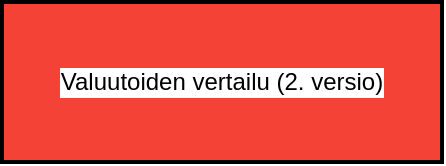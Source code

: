 <?xml version="1.0" encoding="UTF-8"?>
<mxfile>
  <diagram name="Page-1">
    <mxGraphModel dx="954" dy="478" grid="1" gridsize="10" guides="1" tooltips="1" connect="1" arrows="1" fold="1" page="1" pageScale="1" pageWidth="827" pageHeight="1169" math="0" shadow="0">
      <root>
        <mxCell id="0" value="Page-1" style="group" vertex="1" connectable="0">
          <mxGeometry x="0" y="0" width="827" height="1169" as="geometry"/>
        </mxCell>
        <mxCell id="1" value="" style="group" vertex="1" connectable="0">
          <mxGeometry width="827" height="1169" as="geometry"/>
        </mxCell>
        <mxCell id="2" value="Käyttötunnuksen valinta" style="rounded=1;whiteSpace=wrap;html=1;fillColor=#4CAF50;strokeColor=#000000;labelBackgroundColor=#ffffff;align=center;verticalAlign=middle;dashed=0;glassy=0;shadow=0;rounded=0;whiteSpace=wrap;html=1;strokeWidth=2;" vertex="1" connectable="1">
          <mxGeometry x="40" y="40" width="220" height="80" as="geometry"/>
        </mxCell>
        <mxCell id="3" value="Valuutan valinta (1. versio)" style="rounded=1;whiteSpace=wrap;html=1;fillColor=#4CAF50;strokeColor=#000000;labelBackgroundColor=#ffffff;align=center;verticalAlign=middle;dashed=0;glassy=0;shadow=0;rounded=0;whiteSpace=wrap;html=1;strokeWidth=2;" vertex="1" connectable="1">
          <mxGeometry x="40" y="140" width="220" height="80" as="geometry"/>
        </mxCell>
        <mxCell id="4" value="Valuutoiden vertailu (2. versio)" style="rounded=1;whiteSpace=wrap;html=1;fillColor=#F44336;strokeColor=#000000;labelBackgroundColor=#ffffff;align=center;verticalAlign=middle;dashed=0;glassy=0;shadow=0;rounded=0;whiteSpace=wrap;html=1;strokeWidth=2;" vertex="1" connectable="1">
          <mxGeometry x="40" y="240" width="220" height="80" as="geometry"/>
        </mxCell>
        <mxCell id="5" value="Euron arvo (tallennus & tarkistus)" style="rounded=1;whiteSpace=wrap;html=1;fillColor=#F44336;strokeColor=#000000;labelBackgroundColor=#ffffff;align=center;verticalAlign=middle;dashed=0;glassy=0;shadow=0;rounded=0;whiteSpace=wrap;html=1;strokeWidth=2;" vertex="1" connectable="1">
          <mxGeometry x="40" y="340" width="220" height="80" as="geometry"/>
        </mxCell>
        <mxCell id="6" value="Näytä valuutan arvo" style="rounded=1;whiteSpace=wrap;html=1;fillColor=#4CAF50;strokeColor=#000000;labelBackgroundColor=#ffffff;align=center;verticalAlign=middle;dashed=0;glassy=0;shadow=0;rounded=0;whiteSpace=wrap;html=1;strokeWidth=2;" vertex="1" connectable="1">
          <mxGeometry x="40" y="440" width="220" height="80" as="geometry"/>
        </mxCell>
        <mxCell id="7" value="Vaihda valuuttaa" style="rounded=1;whiteSpace=wrap;html=1;fillColor=#F44336;strokeColor=#000000;labelBackgroundColor=#ffffff;align=center;verticalAlign=middle;dashed=0;glassy=0;shadow=0;rounded=0;whiteSpace=wrap;html=1;strokeWidth=2;" vertex="1" connectable="1">
          <mxGeometry x="40" y="540" width="220" height="80" as="geometry"/>
        </mxCell>
        <mxCell id="8" value="Valuutoiden yhteenveto" style="rounded=1;whiteSpace=wrap;html=1;fillColor=#F44336;strokeColor=#000000;labelBackgroundColor=#ffffff;align=center;verticalAlign=middle;dashed=0;glassy=0;shadow=0;rounded=0;whiteSpace=wrap;html=1;strokeWidth=2;" vertex="1" connectable="1">
          <mxGeometry x="300" y="40" width="220" height="80" as="geometry"/>
        </mxCell>
        <mxCell id="9" value="Valuutoiden arvo tallennetaan & tarkistetaan" style="rounded=1;whiteSpace=wrap;html=1;fillColor=#4CAF50;strokeColor=#000000;labelBackgroundColor=#ffffff;align=center;verticalAlign=middle;dashed=0;glassy=0;shadow=0;rounded=0;whiteSpace=wrap;html=1;strokeWidth=2;" vertex="1" connectable="1">
          <mxGeometry x="300" y="140" width="220" height="80" as="geometry"/>
        </mxCell>
        <mxCell id="10" value="Käyttäjä valitsee valuutan" style="rounded=1;whiteSpace=wrap;html=1;fillColor=#F44336;strokeColor=#000000;labelBackgroundColor=#ffffff;align=center;verticalAlign=middle;dashed=0;glassy=0;shadow=0;rounded=0;whiteSpace=wrap;html=1;strokeWidth=2;" vertex="1" connectable="1">
          <mxGeometry x="300" y="240" width="220" height="80" as="geometry"/>
        </mxCell>
        <mxCell id="11" value="Valuutoiden tiedot" style="rounded=1;whiteSpace=wrap;html=1;fillColor=#4CAF50;strokeColor=#000000;labelBackgroundColor=#ffffff;align=center;verticalAlign=middle;dashed=0;glassy=0;shadow=0;rounded=0;whiteSpace=wrap;html=1;strokeWidth=2;" vertex="1" connectable="1">
          <mxGeometry x="300" y="340" width="220" height="80" as="geometry"/>
        </mxCell>
        <mxCell id="12" value="Värit vihreä, musta, punainen" style="rounded=1;whiteSpace=wrap;html=1;fillColor=#4CAF50;strokeColor=#000000;labelBackgroundColor=#ffffff;align=center;verticalAlign=middle;dashed=0;glassy=0;shadow=0;rounded=0;whiteSpace=wrap;html=1;strokeWidth=2;" vertex="1" connectable="1">
          <mxGeometry x="300" y="440" width="220" height="80" as="geometry"/>
        </mxCell>
        <mxCell id="13" value="Käyttöliittymän rakenne" style="rounded=1;whiteSpace=wrap;html=1;fillColor=#F44336;strokeColor=#000000;labelBackgroundColor=#ffffff;align=center;verticalAlign=middle;dashed=0;glassy=0;shadow=0;rounded=0;whiteSpace=wrap;html=1;strokeWidth=2;" vertex="1" connectable="1">
          <mxGeometry x="300" y="540" width="220" height="80" as="geometry"/>
        </mxCell>
        <mxCell id="14" value="Toimeksiantajan hyväksyntä" style="rounded=1;whiteSpace=wrap;html=1;fillColor=#4CAF50;strokeColor=#000000;labelBackgroundColor=#ffffff;align=center;verticalAlign=middle;dashed=0;glassy=0;shadow=0;rounded=0;whiteSpace=wrap;html=1;strokeWidth=2;" vertex="1" connectable="1">
          <mxGeometry x="560" y="40" width="220" height="80" as="geometry"/>
        </mxCell>
        <mxCell id="15" value="Valmiin sovelluksen toimitus" style="rounded=1;whiteSpace=wrap;html=1;fillColor=#F44336;strokeColor=#000000;labelBackgroundColor=#ffffff;align=center;verticalAlign=middle;dashed=0;glassy=0;shadow=0;rounded=0;whiteSpace=wrap;html=1;strokeWidth=2;" vertex="1" connectable="1">
          <mxGeometry x="560" y="140" width="220" height="80" as="geometry"/>
        </mxCell>
        <mxCell id="16" value="Asiakaspalaute" style="rounded=1;whiteSpace=wrap;html=1;fillColor=#4CAF50;strokeColor=#000000;labelBackgroundColor=#ffffff;align=center;verticalAlign=middle;dashed=0;glassy=0;shadow=0;rounded=0;whiteSpace=wrap;html=1;strokeWidth=2;" vertex="1" connectable="1">
          <mxGeometry x="560" y="240" width="220" height="80" as="geometry"/>
        </mxCell>
      </root>
    </mxGraphModel>
  </diagram>
</mxfile>
